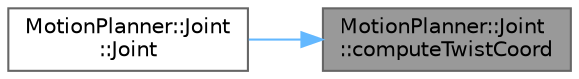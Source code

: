 digraph "MotionPlanner::Joint::computeTwistCoord"
{
 // LATEX_PDF_SIZE
  bgcolor="transparent";
  edge [fontname=Helvetica,fontsize=10,labelfontname=Helvetica,labelfontsize=10];
  node [fontname=Helvetica,fontsize=10,shape=box,height=0.2,width=0.4];
  rankdir="RL";
  Node1 [label="MotionPlanner::Joint\l::computeTwistCoord",height=0.2,width=0.4,color="gray40", fillcolor="grey60", style="filled", fontcolor="black",tooltip=" "];
  Node1 -> Node2 [dir="back",color="steelblue1",style="solid"];
  Node2 [label="MotionPlanner::Joint\l::Joint",height=0.2,width=0.4,color="grey40", fillcolor="white", style="filled",URL="$class_motion_planner_1_1_joint.html#aa37168517b249899cb239f171aaa80a4",tooltip=" "];
}
